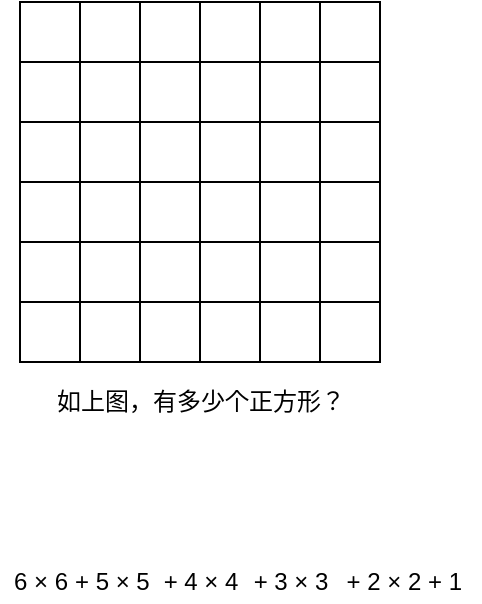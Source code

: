 <mxfile version="14.6.0" type="github">
  <diagram id="RAytsHk9yZWYYMR1CLl6" name="Page-1">
    <mxGraphModel dx="1422" dy="772" grid="1" gridSize="10" guides="1" tooltips="1" connect="1" arrows="1" fold="1" page="1" pageScale="1" pageWidth="827" pageHeight="1169" math="0" shadow="0">
      <root>
        <mxCell id="0" />
        <mxCell id="1" parent="0" />
        <mxCell id="cfBZWCp-nfRq4XjDMekp-7" value="" style="group" parent="1" vertex="1" connectable="0">
          <mxGeometry x="120" y="190" width="180" height="30" as="geometry" />
        </mxCell>
        <mxCell id="cfBZWCp-nfRq4XjDMekp-1" value="" style="whiteSpace=wrap;html=1;aspect=fixed;" parent="cfBZWCp-nfRq4XjDMekp-7" vertex="1">
          <mxGeometry width="30" height="30" as="geometry" />
        </mxCell>
        <mxCell id="cfBZWCp-nfRq4XjDMekp-2" value="" style="whiteSpace=wrap;html=1;aspect=fixed;" parent="cfBZWCp-nfRq4XjDMekp-7" vertex="1">
          <mxGeometry x="30" width="30" height="30" as="geometry" />
        </mxCell>
        <mxCell id="cfBZWCp-nfRq4XjDMekp-3" value="" style="whiteSpace=wrap;html=1;aspect=fixed;" parent="cfBZWCp-nfRq4XjDMekp-7" vertex="1">
          <mxGeometry x="60" width="30" height="30" as="geometry" />
        </mxCell>
        <mxCell id="cfBZWCp-nfRq4XjDMekp-4" value="" style="whiteSpace=wrap;html=1;aspect=fixed;" parent="cfBZWCp-nfRq4XjDMekp-7" vertex="1">
          <mxGeometry x="90" width="30" height="30" as="geometry" />
        </mxCell>
        <mxCell id="cfBZWCp-nfRq4XjDMekp-5" value="" style="whiteSpace=wrap;html=1;aspect=fixed;" parent="cfBZWCp-nfRq4XjDMekp-7" vertex="1">
          <mxGeometry x="120" width="30" height="30" as="geometry" />
        </mxCell>
        <mxCell id="cfBZWCp-nfRq4XjDMekp-6" value="" style="whiteSpace=wrap;html=1;aspect=fixed;" parent="cfBZWCp-nfRq4XjDMekp-7" vertex="1">
          <mxGeometry x="150" width="30" height="30" as="geometry" />
        </mxCell>
        <mxCell id="cfBZWCp-nfRq4XjDMekp-8" value="" style="group" parent="1" vertex="1" connectable="0">
          <mxGeometry x="120" y="220" width="180" height="30" as="geometry" />
        </mxCell>
        <mxCell id="cfBZWCp-nfRq4XjDMekp-9" value="" style="whiteSpace=wrap;html=1;aspect=fixed;" parent="cfBZWCp-nfRq4XjDMekp-8" vertex="1">
          <mxGeometry width="30" height="30" as="geometry" />
        </mxCell>
        <mxCell id="cfBZWCp-nfRq4XjDMekp-10" value="" style="whiteSpace=wrap;html=1;aspect=fixed;" parent="cfBZWCp-nfRq4XjDMekp-8" vertex="1">
          <mxGeometry x="30" width="30" height="30" as="geometry" />
        </mxCell>
        <mxCell id="cfBZWCp-nfRq4XjDMekp-11" value="" style="whiteSpace=wrap;html=1;aspect=fixed;" parent="cfBZWCp-nfRq4XjDMekp-8" vertex="1">
          <mxGeometry x="60" width="30" height="30" as="geometry" />
        </mxCell>
        <mxCell id="cfBZWCp-nfRq4XjDMekp-12" value="" style="whiteSpace=wrap;html=1;aspect=fixed;" parent="cfBZWCp-nfRq4XjDMekp-8" vertex="1">
          <mxGeometry x="90" width="30" height="30" as="geometry" />
        </mxCell>
        <mxCell id="cfBZWCp-nfRq4XjDMekp-13" value="" style="whiteSpace=wrap;html=1;aspect=fixed;" parent="cfBZWCp-nfRq4XjDMekp-8" vertex="1">
          <mxGeometry x="120" width="30" height="30" as="geometry" />
        </mxCell>
        <mxCell id="cfBZWCp-nfRq4XjDMekp-14" value="" style="whiteSpace=wrap;html=1;aspect=fixed;" parent="cfBZWCp-nfRq4XjDMekp-8" vertex="1">
          <mxGeometry x="150" width="30" height="30" as="geometry" />
        </mxCell>
        <mxCell id="cfBZWCp-nfRq4XjDMekp-15" value="" style="group" parent="1" vertex="1" connectable="0">
          <mxGeometry x="120" y="250" width="180" height="30" as="geometry" />
        </mxCell>
        <mxCell id="cfBZWCp-nfRq4XjDMekp-16" value="" style="whiteSpace=wrap;html=1;aspect=fixed;" parent="cfBZWCp-nfRq4XjDMekp-15" vertex="1">
          <mxGeometry width="30" height="30" as="geometry" />
        </mxCell>
        <mxCell id="cfBZWCp-nfRq4XjDMekp-17" value="" style="whiteSpace=wrap;html=1;aspect=fixed;" parent="cfBZWCp-nfRq4XjDMekp-15" vertex="1">
          <mxGeometry x="30" width="30" height="30" as="geometry" />
        </mxCell>
        <mxCell id="cfBZWCp-nfRq4XjDMekp-18" value="" style="whiteSpace=wrap;html=1;aspect=fixed;" parent="cfBZWCp-nfRq4XjDMekp-15" vertex="1">
          <mxGeometry x="60" width="30" height="30" as="geometry" />
        </mxCell>
        <mxCell id="cfBZWCp-nfRq4XjDMekp-19" value="" style="whiteSpace=wrap;html=1;aspect=fixed;" parent="cfBZWCp-nfRq4XjDMekp-15" vertex="1">
          <mxGeometry x="90" width="30" height="30" as="geometry" />
        </mxCell>
        <mxCell id="cfBZWCp-nfRq4XjDMekp-20" value="" style="whiteSpace=wrap;html=1;aspect=fixed;" parent="cfBZWCp-nfRq4XjDMekp-15" vertex="1">
          <mxGeometry x="120" width="30" height="30" as="geometry" />
        </mxCell>
        <mxCell id="cfBZWCp-nfRq4XjDMekp-21" value="" style="whiteSpace=wrap;html=1;aspect=fixed;" parent="cfBZWCp-nfRq4XjDMekp-15" vertex="1">
          <mxGeometry x="150" width="30" height="30" as="geometry" />
        </mxCell>
        <mxCell id="cfBZWCp-nfRq4XjDMekp-22" value="" style="group" parent="1" vertex="1" connectable="0">
          <mxGeometry x="120" y="280" width="180" height="30" as="geometry" />
        </mxCell>
        <mxCell id="cfBZWCp-nfRq4XjDMekp-23" value="" style="whiteSpace=wrap;html=1;aspect=fixed;" parent="cfBZWCp-nfRq4XjDMekp-22" vertex="1">
          <mxGeometry width="30" height="30" as="geometry" />
        </mxCell>
        <mxCell id="cfBZWCp-nfRq4XjDMekp-24" value="" style="whiteSpace=wrap;html=1;aspect=fixed;" parent="cfBZWCp-nfRq4XjDMekp-22" vertex="1">
          <mxGeometry x="30" width="30" height="30" as="geometry" />
        </mxCell>
        <mxCell id="cfBZWCp-nfRq4XjDMekp-25" value="" style="whiteSpace=wrap;html=1;aspect=fixed;" parent="cfBZWCp-nfRq4XjDMekp-22" vertex="1">
          <mxGeometry x="60" width="30" height="30" as="geometry" />
        </mxCell>
        <mxCell id="cfBZWCp-nfRq4XjDMekp-26" value="" style="whiteSpace=wrap;html=1;aspect=fixed;" parent="cfBZWCp-nfRq4XjDMekp-22" vertex="1">
          <mxGeometry x="90" width="30" height="30" as="geometry" />
        </mxCell>
        <mxCell id="cfBZWCp-nfRq4XjDMekp-27" value="" style="whiteSpace=wrap;html=1;aspect=fixed;" parent="cfBZWCp-nfRq4XjDMekp-22" vertex="1">
          <mxGeometry x="120" width="30" height="30" as="geometry" />
        </mxCell>
        <mxCell id="cfBZWCp-nfRq4XjDMekp-28" value="" style="whiteSpace=wrap;html=1;aspect=fixed;" parent="cfBZWCp-nfRq4XjDMekp-22" vertex="1">
          <mxGeometry x="150" width="30" height="30" as="geometry" />
        </mxCell>
        <mxCell id="cfBZWCp-nfRq4XjDMekp-29" value="" style="group" parent="1" vertex="1" connectable="0">
          <mxGeometry x="120" y="310" width="180" height="30" as="geometry" />
        </mxCell>
        <mxCell id="cfBZWCp-nfRq4XjDMekp-30" value="" style="whiteSpace=wrap;html=1;aspect=fixed;" parent="cfBZWCp-nfRq4XjDMekp-29" vertex="1">
          <mxGeometry width="30" height="30" as="geometry" />
        </mxCell>
        <mxCell id="cfBZWCp-nfRq4XjDMekp-31" value="" style="whiteSpace=wrap;html=1;aspect=fixed;" parent="cfBZWCp-nfRq4XjDMekp-29" vertex="1">
          <mxGeometry x="30" width="30" height="30" as="geometry" />
        </mxCell>
        <mxCell id="cfBZWCp-nfRq4XjDMekp-32" value="" style="whiteSpace=wrap;html=1;aspect=fixed;" parent="cfBZWCp-nfRq4XjDMekp-29" vertex="1">
          <mxGeometry x="60" width="30" height="30" as="geometry" />
        </mxCell>
        <mxCell id="cfBZWCp-nfRq4XjDMekp-33" value="" style="whiteSpace=wrap;html=1;aspect=fixed;" parent="cfBZWCp-nfRq4XjDMekp-29" vertex="1">
          <mxGeometry x="90" width="30" height="30" as="geometry" />
        </mxCell>
        <mxCell id="cfBZWCp-nfRq4XjDMekp-34" value="" style="whiteSpace=wrap;html=1;aspect=fixed;" parent="cfBZWCp-nfRq4XjDMekp-29" vertex="1">
          <mxGeometry x="120" width="30" height="30" as="geometry" />
        </mxCell>
        <mxCell id="cfBZWCp-nfRq4XjDMekp-35" value="" style="whiteSpace=wrap;html=1;aspect=fixed;" parent="cfBZWCp-nfRq4XjDMekp-29" vertex="1">
          <mxGeometry x="150" width="30" height="30" as="geometry" />
        </mxCell>
        <mxCell id="cfBZWCp-nfRq4XjDMekp-37" value="" style="group" parent="1" vertex="1" connectable="0">
          <mxGeometry x="120" y="340" width="180" height="30" as="geometry" />
        </mxCell>
        <mxCell id="cfBZWCp-nfRq4XjDMekp-38" value="" style="whiteSpace=wrap;html=1;aspect=fixed;" parent="cfBZWCp-nfRq4XjDMekp-37" vertex="1">
          <mxGeometry width="30" height="30" as="geometry" />
        </mxCell>
        <mxCell id="cfBZWCp-nfRq4XjDMekp-39" value="" style="whiteSpace=wrap;html=1;aspect=fixed;" parent="cfBZWCp-nfRq4XjDMekp-37" vertex="1">
          <mxGeometry x="30" width="30" height="30" as="geometry" />
        </mxCell>
        <mxCell id="cfBZWCp-nfRq4XjDMekp-40" value="" style="whiteSpace=wrap;html=1;aspect=fixed;" parent="cfBZWCp-nfRq4XjDMekp-37" vertex="1">
          <mxGeometry x="60" width="30" height="30" as="geometry" />
        </mxCell>
        <mxCell id="cfBZWCp-nfRq4XjDMekp-41" value="" style="whiteSpace=wrap;html=1;aspect=fixed;" parent="cfBZWCp-nfRq4XjDMekp-37" vertex="1">
          <mxGeometry x="90" width="30" height="30" as="geometry" />
        </mxCell>
        <mxCell id="cfBZWCp-nfRq4XjDMekp-42" value="" style="whiteSpace=wrap;html=1;aspect=fixed;" parent="cfBZWCp-nfRq4XjDMekp-37" vertex="1">
          <mxGeometry x="120" width="30" height="30" as="geometry" />
        </mxCell>
        <mxCell id="cfBZWCp-nfRq4XjDMekp-43" value="" style="whiteSpace=wrap;html=1;aspect=fixed;" parent="cfBZWCp-nfRq4XjDMekp-37" vertex="1">
          <mxGeometry x="150" width="30" height="30" as="geometry" />
        </mxCell>
        <mxCell id="cfBZWCp-nfRq4XjDMekp-45" value="如上图，有多少个正方形？" style="text;html=1;align=center;verticalAlign=middle;resizable=0;points=[];autosize=1;" parent="1" vertex="1">
          <mxGeometry x="130" y="380" width="160" height="20" as="geometry" />
        </mxCell>
        <mxCell id="cfBZWCp-nfRq4XjDMekp-46" value="6 × 6" style="text;html=1;align=center;verticalAlign=middle;resizable=0;points=[];autosize=1;" parent="1" vertex="1">
          <mxGeometry x="110" y="470" width="40" height="20" as="geometry" />
        </mxCell>
        <mxCell id="cfBZWCp-nfRq4XjDMekp-47" value="+ 3 × 3" style="text;html=1;align=center;verticalAlign=middle;resizable=0;points=[];autosize=1;" parent="1" vertex="1">
          <mxGeometry x="230" y="470" width="50" height="20" as="geometry" />
        </mxCell>
        <mxCell id="cfBZWCp-nfRq4XjDMekp-48" value="&amp;nbsp;+ 2 × 2 + 1" style="text;html=1;align=center;verticalAlign=middle;resizable=0;points=[];autosize=1;" parent="1" vertex="1">
          <mxGeometry x="270" y="470" width="80" height="20" as="geometry" />
        </mxCell>
        <mxCell id="cfBZWCp-nfRq4XjDMekp-49" value="&amp;nbsp;+ 5 × 5" style="text;html=1;align=center;verticalAlign=middle;resizable=0;points=[];autosize=1;" parent="1" vertex="1">
          <mxGeometry x="134" y="470" width="60" height="20" as="geometry" />
        </mxCell>
        <mxCell id="cfBZWCp-nfRq4XjDMekp-50" value="+ 4 × 4" style="text;html=1;align=center;verticalAlign=middle;resizable=0;points=[];autosize=1;" parent="1" vertex="1">
          <mxGeometry x="185" y="470" width="50" height="20" as="geometry" />
        </mxCell>
      </root>
    </mxGraphModel>
  </diagram>
</mxfile>
